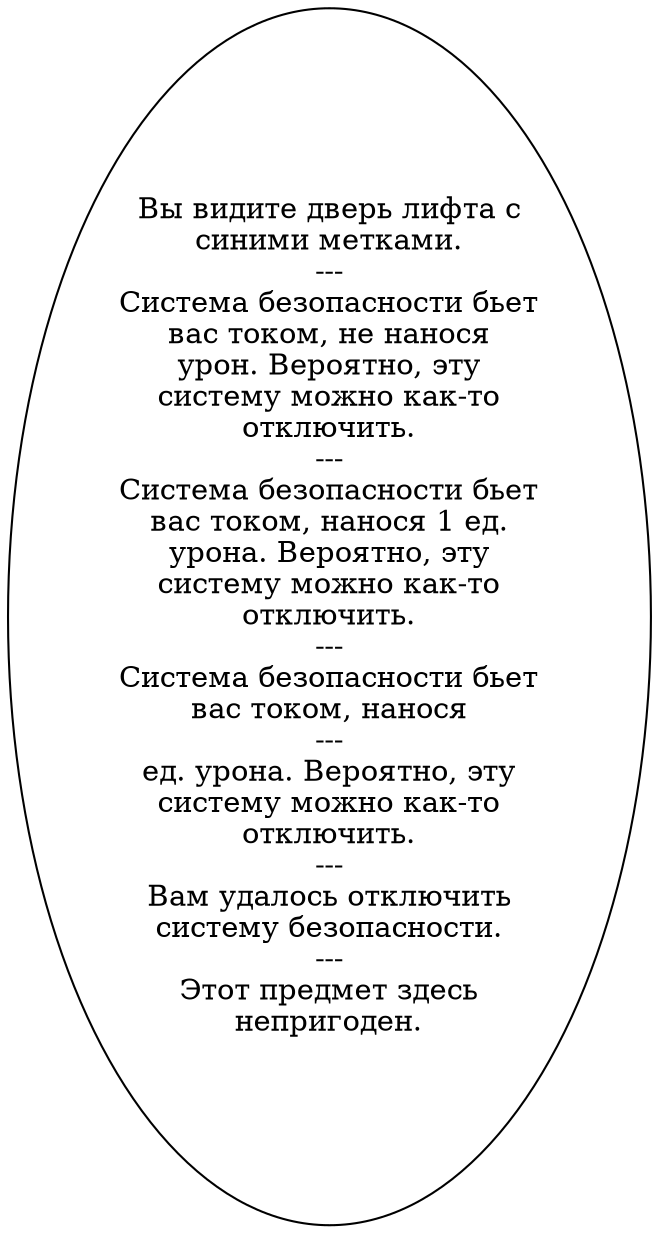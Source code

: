 digraph globlelv {
  "start" [style=filled       fillcolor="#FFFFFF"       color="#000000"]
  "start" [label="Вы видите дверь лифта с\nсиними метками.\n---\nСистема безопасности бьет\nвас током, не нанося\nурон. Вероятно, эту\nсистему можно как-то\nотключить.\n---\nСистема безопасности бьет\nвас током, нанося 1 ед.\nурона. Вероятно, эту\nсистему можно как-то\nотключить.\n---\nСистема безопасности бьет\nвас током, нанося\n---\nед. урона. Вероятно, эту\nсистему можно как-то\nотключить.\n---\nВам удалось отключить\nсистему безопасности.\n---\nЭтот предмет здесь\nнепригоден."]
}